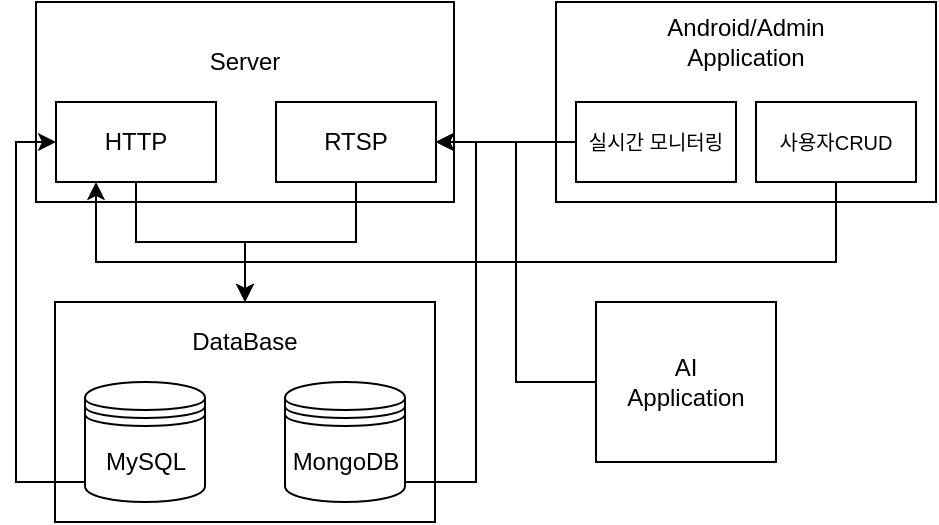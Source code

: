 <mxfile version="14.7.0" type="github">
  <diagram id="2QE5SywRsiBlAWMQ2Hkq" name="Page-1">
    <mxGraphModel dx="981" dy="526" grid="1" gridSize="10" guides="1" tooltips="1" connect="1" arrows="1" fold="1" page="1" pageScale="1" pageWidth="827" pageHeight="1169" math="0" shadow="0">
      <root>
        <mxCell id="0" />
        <mxCell id="1" parent="0" />
        <mxCell id="3Lqa-FuBoKN9nAh6MirU-12" value="" style="edgeStyle=orthogonalEdgeStyle;rounded=0;orthogonalLoop=1;jettySize=auto;html=1;" edge="1" parent="1" source="3Lqa-FuBoKN9nAh6MirU-7" target="3Lqa-FuBoKN9nAh6MirU-4">
          <mxGeometry relative="1" as="geometry" />
        </mxCell>
        <mxCell id="3Lqa-FuBoKN9nAh6MirU-7" value="" style="rounded=0;whiteSpace=wrap;html=1;" vertex="1" parent="1">
          <mxGeometry x="219.5" y="330" width="190" height="110" as="geometry" />
        </mxCell>
        <mxCell id="3Lqa-FuBoKN9nAh6MirU-2" value="" style="rounded=0;whiteSpace=wrap;html=1;" vertex="1" parent="1">
          <mxGeometry x="210" y="180" width="209" height="100" as="geometry" />
        </mxCell>
        <mxCell id="3Lqa-FuBoKN9nAh6MirU-9" style="edgeStyle=orthogonalEdgeStyle;rounded=0;orthogonalLoop=1;jettySize=auto;html=1;entryX=0.5;entryY=0;entryDx=0;entryDy=0;" edge="1" parent="1" source="3Lqa-FuBoKN9nAh6MirU-3" target="3Lqa-FuBoKN9nAh6MirU-7">
          <mxGeometry relative="1" as="geometry" />
        </mxCell>
        <mxCell id="3Lqa-FuBoKN9nAh6MirU-3" value="HTTP" style="rounded=0;whiteSpace=wrap;html=1;" vertex="1" parent="1">
          <mxGeometry x="220" y="230" width="80" height="40" as="geometry" />
        </mxCell>
        <mxCell id="3Lqa-FuBoKN9nAh6MirU-10" style="edgeStyle=orthogonalEdgeStyle;rounded=0;orthogonalLoop=1;jettySize=auto;html=1;entryX=0.5;entryY=0;entryDx=0;entryDy=0;" edge="1" parent="1" source="3Lqa-FuBoKN9nAh6MirU-4" target="3Lqa-FuBoKN9nAh6MirU-7">
          <mxGeometry relative="1" as="geometry" />
        </mxCell>
        <mxCell id="3Lqa-FuBoKN9nAh6MirU-4" value="RTSP" style="rounded=0;whiteSpace=wrap;html=1;" vertex="1" parent="1">
          <mxGeometry x="330" y="230" width="80" height="40" as="geometry" />
        </mxCell>
        <mxCell id="3Lqa-FuBoKN9nAh6MirU-8" style="edgeStyle=orthogonalEdgeStyle;rounded=0;orthogonalLoop=1;jettySize=auto;html=1;entryX=0;entryY=0.5;entryDx=0;entryDy=0;" edge="1" parent="1" source="3Lqa-FuBoKN9nAh6MirU-5" target="3Lqa-FuBoKN9nAh6MirU-3">
          <mxGeometry relative="1" as="geometry">
            <Array as="points">
              <mxPoint x="200" y="420" />
              <mxPoint x="200" y="250" />
            </Array>
          </mxGeometry>
        </mxCell>
        <mxCell id="3Lqa-FuBoKN9nAh6MirU-5" value="MySQL" style="shape=datastore;whiteSpace=wrap;html=1;" vertex="1" parent="1">
          <mxGeometry x="234.5" y="370" width="60" height="60" as="geometry" />
        </mxCell>
        <mxCell id="3Lqa-FuBoKN9nAh6MirU-11" style="edgeStyle=orthogonalEdgeStyle;rounded=0;orthogonalLoop=1;jettySize=auto;html=1;entryX=1;entryY=0.5;entryDx=0;entryDy=0;" edge="1" parent="1" source="3Lqa-FuBoKN9nAh6MirU-6" target="3Lqa-FuBoKN9nAh6MirU-4">
          <mxGeometry relative="1" as="geometry">
            <Array as="points">
              <mxPoint x="430" y="420" />
              <mxPoint x="430" y="250" />
            </Array>
          </mxGeometry>
        </mxCell>
        <mxCell id="3Lqa-FuBoKN9nAh6MirU-6" value="MongoDB" style="shape=datastore;whiteSpace=wrap;html=1;" vertex="1" parent="1">
          <mxGeometry x="334.5" y="370" width="60" height="60" as="geometry" />
        </mxCell>
        <mxCell id="3Lqa-FuBoKN9nAh6MirU-15" style="edgeStyle=orthogonalEdgeStyle;rounded=0;orthogonalLoop=1;jettySize=auto;html=1;entryX=1;entryY=0.5;entryDx=0;entryDy=0;" edge="1" parent="1" source="3Lqa-FuBoKN9nAh6MirU-13" target="3Lqa-FuBoKN9nAh6MirU-4">
          <mxGeometry relative="1" as="geometry" />
        </mxCell>
        <mxCell id="3Lqa-FuBoKN9nAh6MirU-13" value="AI&lt;br&gt;Application" style="rounded=0;whiteSpace=wrap;html=1;" vertex="1" parent="1">
          <mxGeometry x="490" y="330" width="90" height="80" as="geometry" />
        </mxCell>
        <mxCell id="3Lqa-FuBoKN9nAh6MirU-16" value="" style="rounded=0;whiteSpace=wrap;html=1;" vertex="1" parent="1">
          <mxGeometry x="470" y="180" width="190" height="100" as="geometry" />
        </mxCell>
        <mxCell id="3Lqa-FuBoKN9nAh6MirU-20" style="edgeStyle=orthogonalEdgeStyle;rounded=0;orthogonalLoop=1;jettySize=auto;html=1;entryX=1;entryY=0.5;entryDx=0;entryDy=0;" edge="1" parent="1" source="3Lqa-FuBoKN9nAh6MirU-17" target="3Lqa-FuBoKN9nAh6MirU-4">
          <mxGeometry relative="1" as="geometry" />
        </mxCell>
        <mxCell id="3Lqa-FuBoKN9nAh6MirU-17" value="&lt;font style=&quot;font-size: 10px&quot;&gt;실시간 모니터링&lt;/font&gt;" style="rounded=0;whiteSpace=wrap;html=1;" vertex="1" parent="1">
          <mxGeometry x="480" y="230" width="80" height="40" as="geometry" />
        </mxCell>
        <mxCell id="3Lqa-FuBoKN9nAh6MirU-21" style="edgeStyle=orthogonalEdgeStyle;rounded=0;orthogonalLoop=1;jettySize=auto;html=1;entryX=0.25;entryY=1;entryDx=0;entryDy=0;" edge="1" parent="1" source="3Lqa-FuBoKN9nAh6MirU-18" target="3Lqa-FuBoKN9nAh6MirU-3">
          <mxGeometry relative="1" as="geometry">
            <Array as="points">
              <mxPoint x="610" y="310" />
              <mxPoint x="240" y="310" />
            </Array>
          </mxGeometry>
        </mxCell>
        <mxCell id="3Lqa-FuBoKN9nAh6MirU-18" value="&lt;font style=&quot;font-size: 10px&quot;&gt;사용자CRUD&lt;/font&gt;" style="rounded=0;whiteSpace=wrap;html=1;" vertex="1" parent="1">
          <mxGeometry x="570" y="230" width="80" height="40" as="geometry" />
        </mxCell>
        <mxCell id="3Lqa-FuBoKN9nAh6MirU-22" value="Android/Admin Application" style="text;html=1;strokeColor=none;fillColor=none;align=center;verticalAlign=middle;whiteSpace=wrap;rounded=0;" vertex="1" parent="1">
          <mxGeometry x="520" y="190" width="90" height="20" as="geometry" />
        </mxCell>
        <mxCell id="3Lqa-FuBoKN9nAh6MirU-23" value="DataBase" style="text;html=1;strokeColor=none;fillColor=none;align=center;verticalAlign=middle;whiteSpace=wrap;rounded=0;" vertex="1" parent="1">
          <mxGeometry x="277" y="340" width="75" height="20" as="geometry" />
        </mxCell>
        <mxCell id="3Lqa-FuBoKN9nAh6MirU-24" value="Server" style="text;html=1;strokeColor=none;fillColor=none;align=center;verticalAlign=middle;whiteSpace=wrap;rounded=0;" vertex="1" parent="1">
          <mxGeometry x="277" y="200" width="75" height="20" as="geometry" />
        </mxCell>
      </root>
    </mxGraphModel>
  </diagram>
</mxfile>
